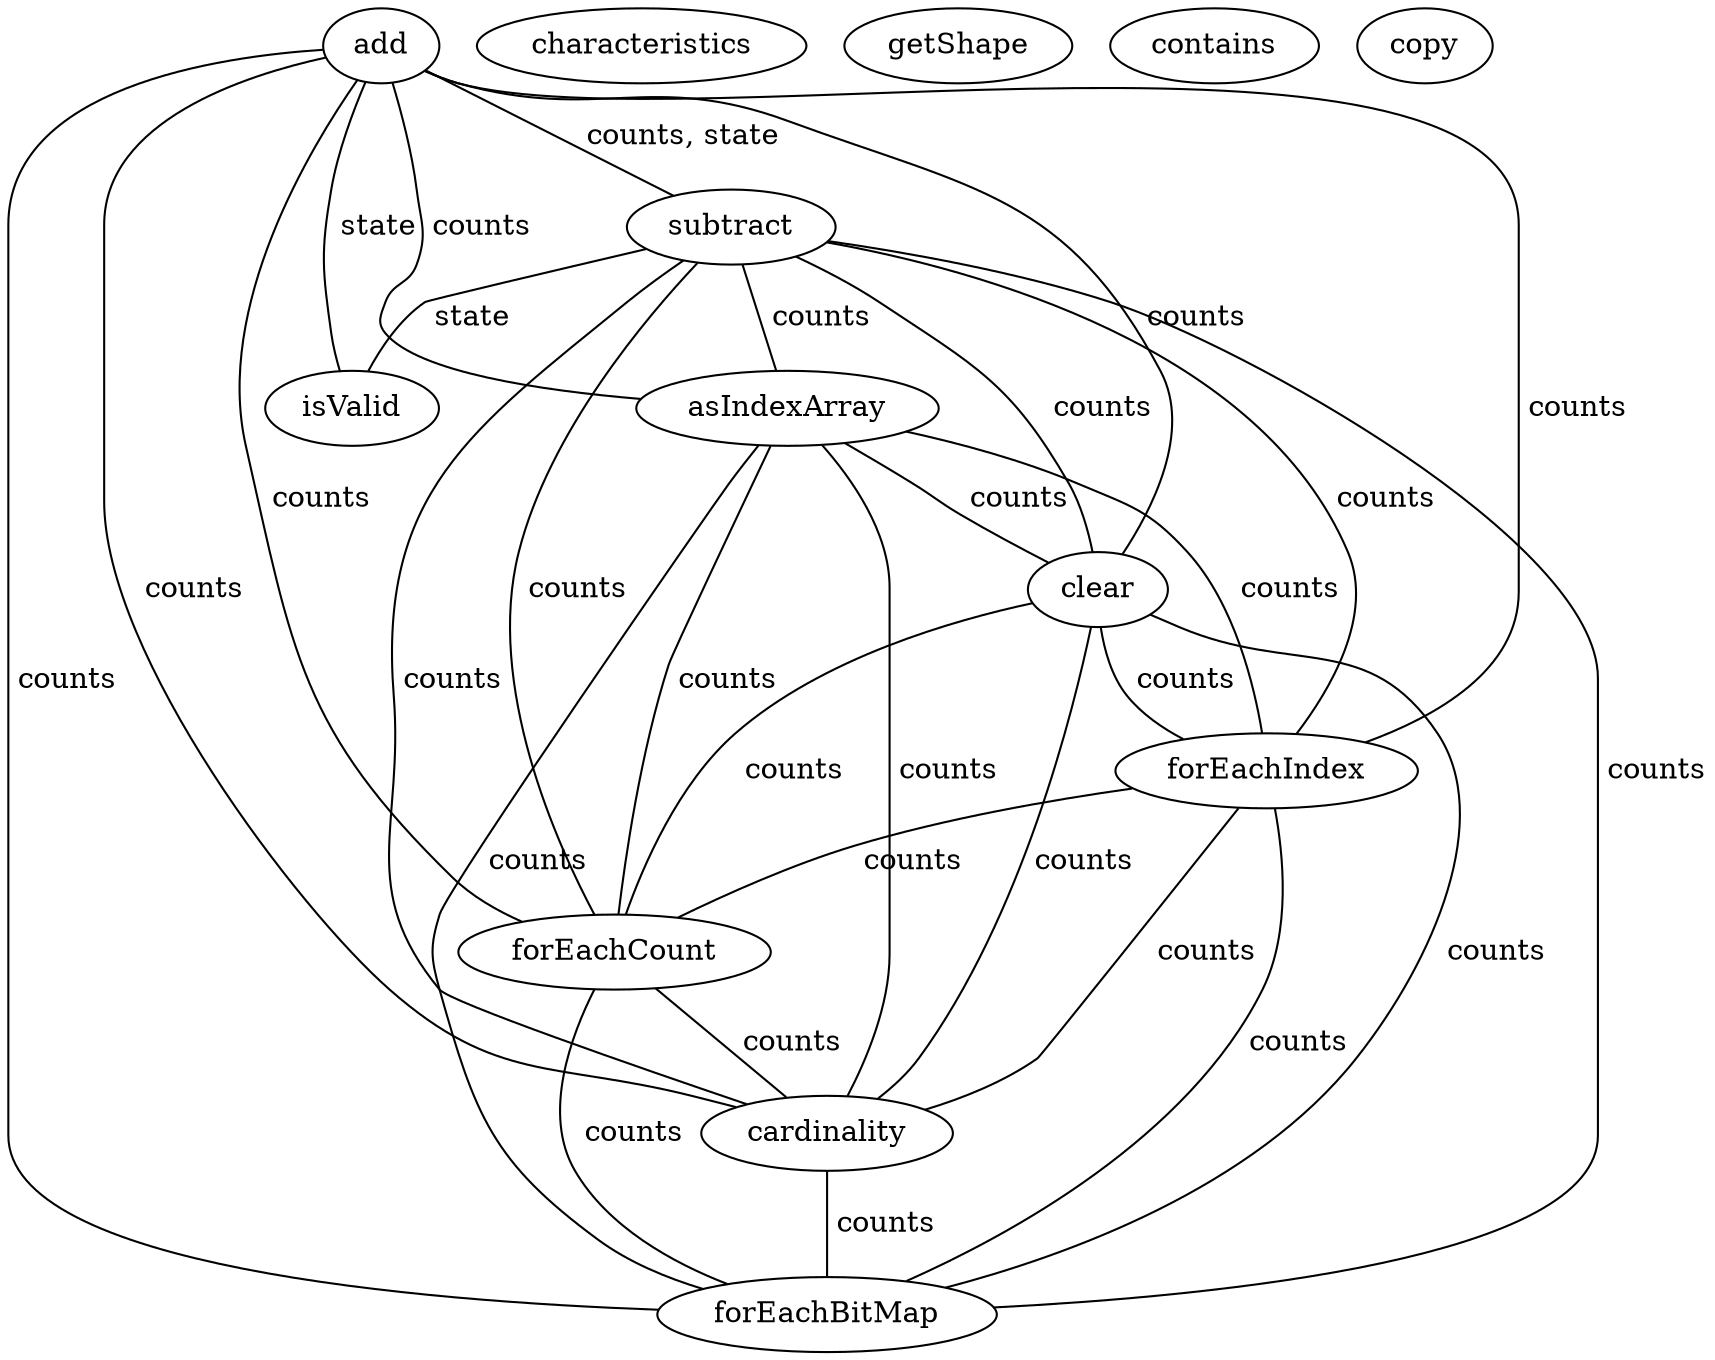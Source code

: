 digraph G {
add;
characteristics;
subtract;
isValid;
asIndexArray;
clear;
getShape;
forEachIndex;
forEachCount;
cardinality;
contains;
copy;
forEachBitMap;
add -> subtract [label=" counts, state", dir=none];
add -> isValid [label=" state", dir=none];
add -> asIndexArray [label=" counts", dir=none];
add -> clear [label=" counts", dir=none];
add -> forEachIndex [label=" counts", dir=none];
add -> forEachCount [label=" counts", dir=none];
add -> cardinality [label=" counts", dir=none];
add -> forEachBitMap [label=" counts", dir=none];
subtract -> isValid [label=" state", dir=none];
subtract -> asIndexArray [label=" counts", dir=none];
subtract -> clear [label=" counts", dir=none];
subtract -> forEachIndex [label=" counts", dir=none];
subtract -> forEachCount [label=" counts", dir=none];
subtract -> cardinality [label=" counts", dir=none];
subtract -> forEachBitMap [label=" counts", dir=none];
asIndexArray -> clear [label=" counts", dir=none];
asIndexArray -> forEachIndex [label=" counts", dir=none];
asIndexArray -> forEachCount [label=" counts", dir=none];
asIndexArray -> cardinality [label=" counts", dir=none];
asIndexArray -> forEachBitMap [label=" counts", dir=none];
clear -> forEachIndex [label=" counts", dir=none];
clear -> forEachCount [label=" counts", dir=none];
clear -> cardinality [label=" counts", dir=none];
clear -> forEachBitMap [label=" counts", dir=none];
forEachIndex -> forEachCount [label=" counts", dir=none];
forEachIndex -> cardinality [label=" counts", dir=none];
forEachIndex -> forEachBitMap [label=" counts", dir=none];
forEachCount -> cardinality [label=" counts", dir=none];
forEachCount -> forEachBitMap [label=" counts", dir=none];
cardinality -> forEachBitMap [label=" counts", dir=none];
}